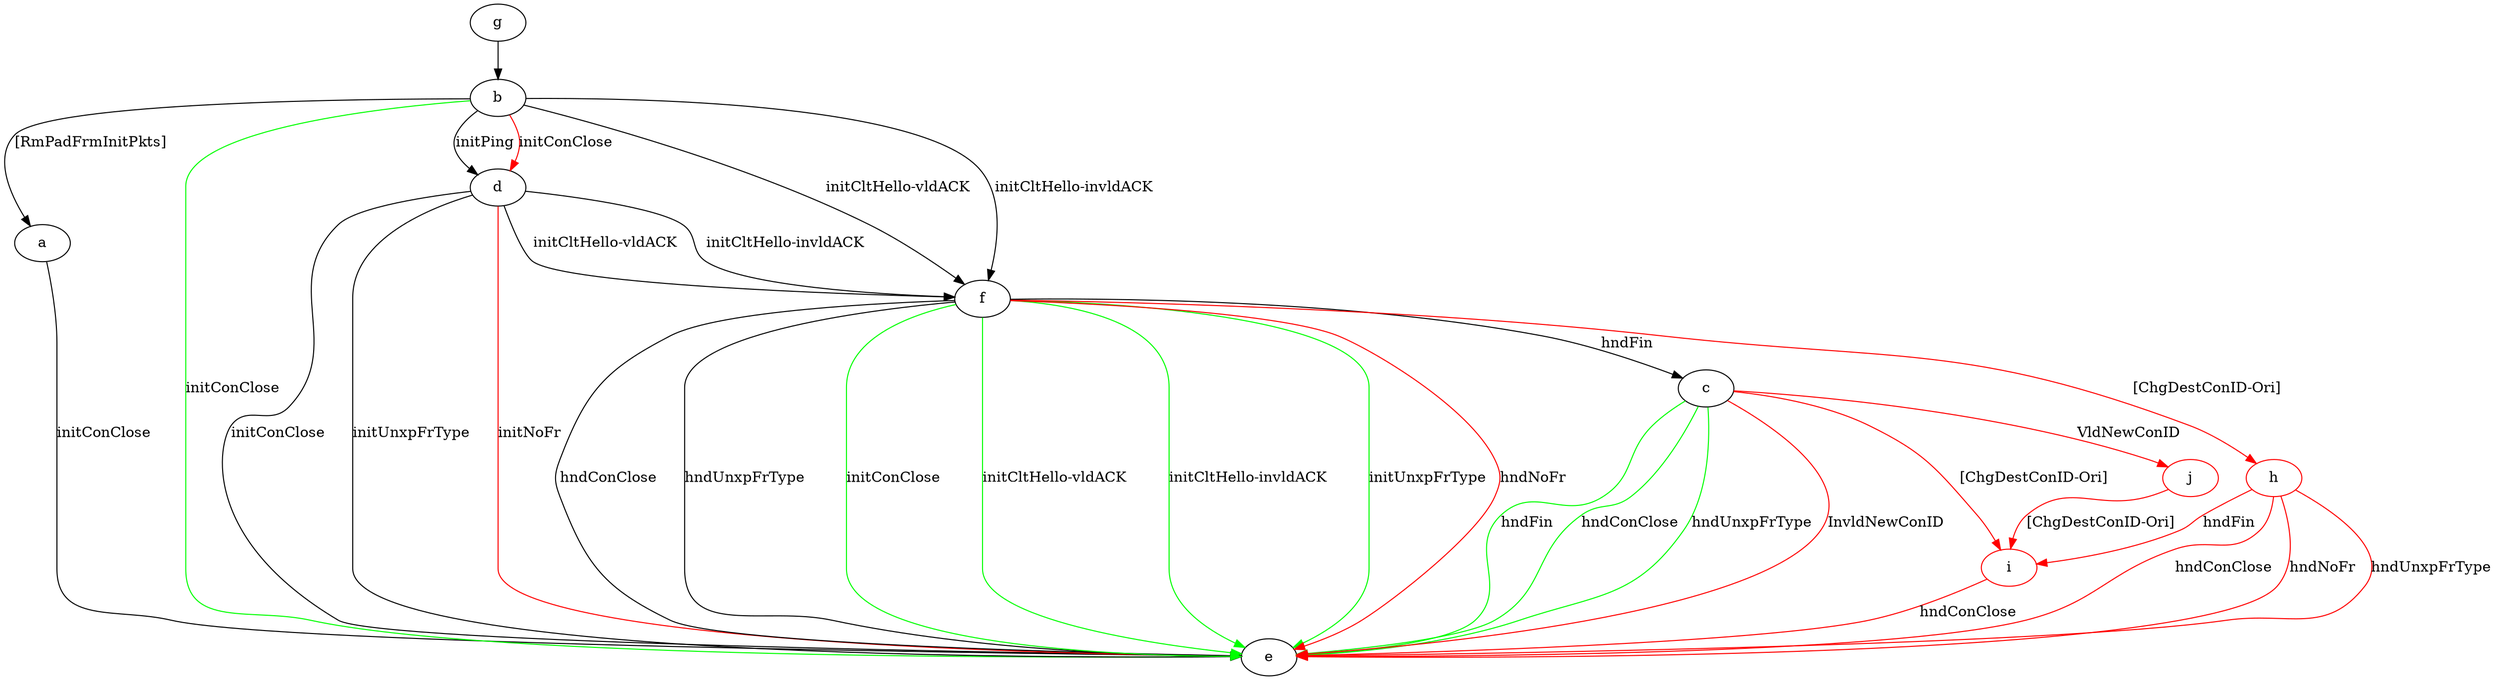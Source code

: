 digraph "" {
	a -> e	[key=0,
		label="initConClose "];
	b -> a	[key=0,
		label="[RmPadFrmInitPkts] "];
	b -> d	[key=0,
		label="initPing "];
	b -> d	[key=1,
		color=red,
		label="initConClose "];
	b -> e	[key=0,
		color=green,
		label="initConClose "];
	b -> f	[key=0,
		label="initCltHello-vldACK "];
	b -> f	[key=1,
		label="initCltHello-invldACK "];
	c -> e	[key=0,
		color=green,
		label="hndFin "];
	c -> e	[key=1,
		color=green,
		label="hndConClose "];
	c -> e	[key=2,
		color=green,
		label="hndUnxpFrType "];
	c -> e	[key=3,
		color=red,
		label="InvldNewConID "];
	i	[color=red];
	c -> i	[key=0,
		color=red,
		label="[ChgDestConID-Ori] "];
	j	[color=red];
	c -> j	[key=0,
		color=red,
		label="VldNewConID "];
	d -> e	[key=0,
		label="initConClose "];
	d -> e	[key=1,
		label="initUnxpFrType "];
	d -> e	[key=2,
		color=red,
		label="initNoFr "];
	d -> f	[key=0,
		label="initCltHello-vldACK "];
	d -> f	[key=1,
		label="initCltHello-invldACK "];
	f -> c	[key=0,
		label="hndFin "];
	f -> e	[key=0,
		label="hndConClose "];
	f -> e	[key=1,
		label="hndUnxpFrType "];
	f -> e	[key=2,
		color=green,
		label="initConClose "];
	f -> e	[key=3,
		color=green,
		label="initCltHello-vldACK "];
	f -> e	[key=4,
		color=green,
		label="initCltHello-invldACK "];
	f -> e	[key=5,
		color=green,
		label="initUnxpFrType "];
	f -> e	[key=6,
		color=red,
		label="hndNoFr "];
	h	[color=red];
	f -> h	[key=0,
		color=red,
		label="[ChgDestConID-Ori] "];
	g -> b	[key=0];
	h -> e	[key=0,
		color=red,
		label="hndConClose "];
	h -> e	[key=1,
		color=red,
		label="hndNoFr "];
	h -> e	[key=2,
		color=red,
		label="hndUnxpFrType "];
	h -> i	[key=0,
		color=red,
		label="hndFin "];
	i -> e	[key=0,
		color=red,
		label="hndConClose "];
	j -> i	[key=0,
		color=red,
		label="[ChgDestConID-Ori] "];
}
